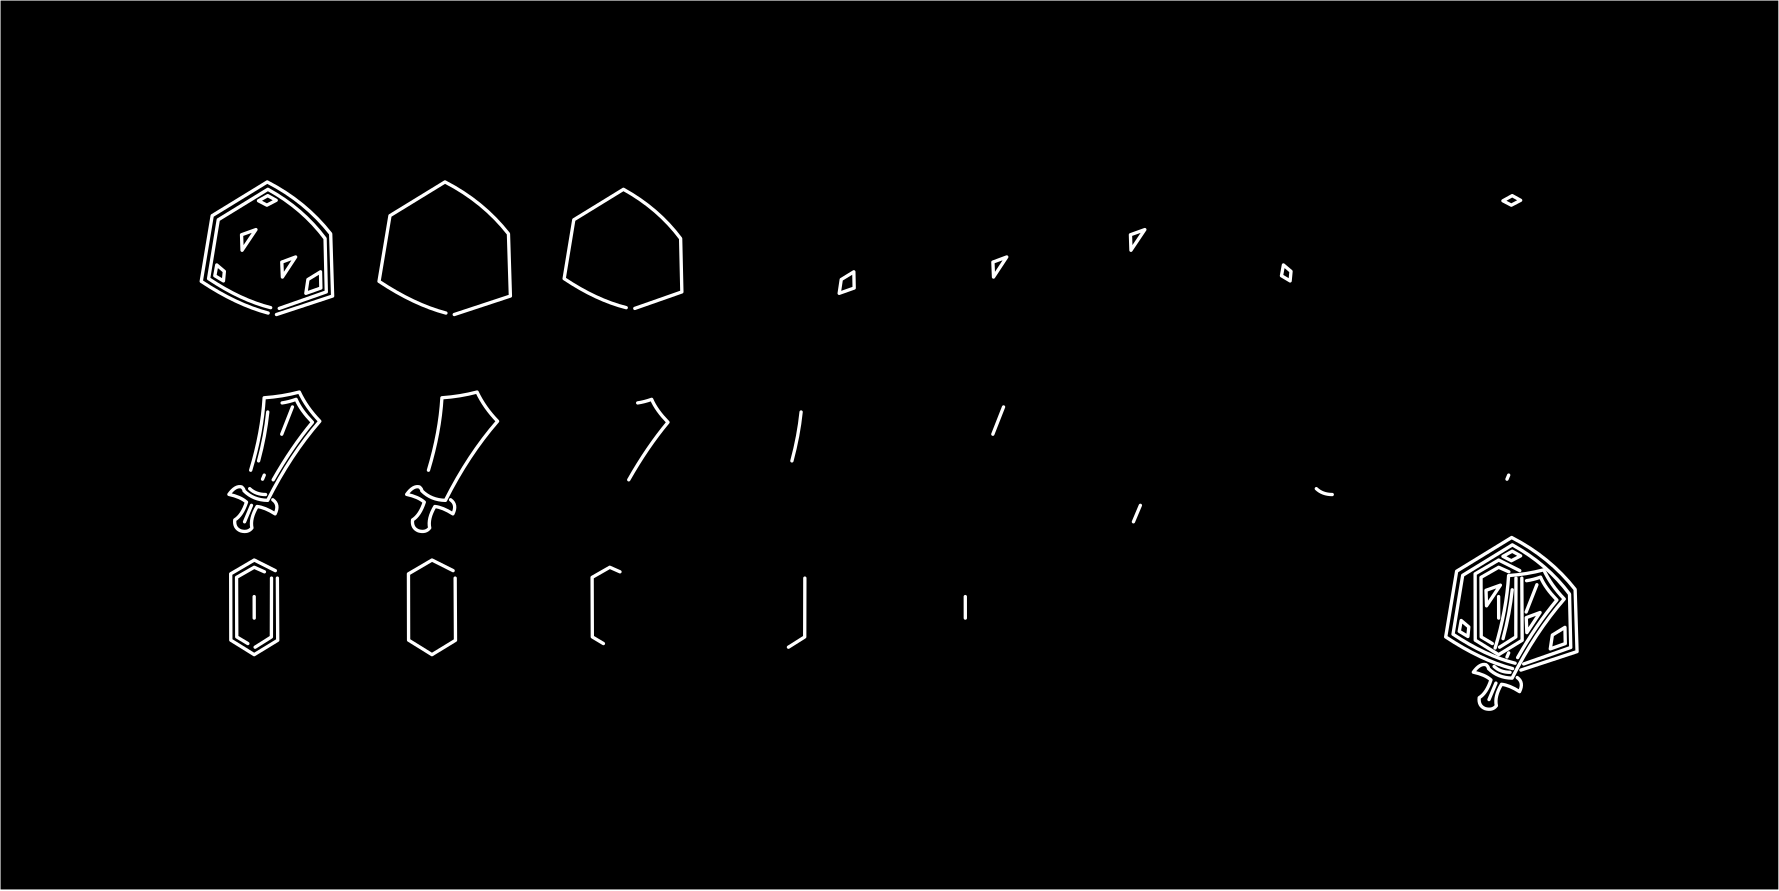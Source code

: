 <?xml version="1.0"?>
<!DOCTYPE ipe SYSTEM "ipe.dtd">
<ipe version="70212" creator="Ipe 7.2.13">
<info created="D:20200915234022" modified="D:20200916174353"/>
<ipestyle name="basic">
<symbol name="arrow/arc(spx)">
<path stroke="sym-stroke" fill="sym-stroke" pen="sym-pen">
0 0 m
-1 0.333 l
-1 -0.333 l
h
</path>
</symbol>
<symbol name="arrow/farc(spx)">
<path stroke="sym-stroke" fill="white" pen="sym-pen">
0 0 m
-1 0.333 l
-1 -0.333 l
h
</path>
</symbol>
<symbol name="arrow/ptarc(spx)">
<path stroke="sym-stroke" fill="sym-stroke" pen="sym-pen">
0 0 m
-1 0.333 l
-0.8 0 l
-1 -0.333 l
h
</path>
</symbol>
<symbol name="arrow/fptarc(spx)">
<path stroke="sym-stroke" fill="white" pen="sym-pen">
0 0 m
-1 0.333 l
-0.8 0 l
-1 -0.333 l
h
</path>
</symbol>
<symbol name="mark/circle(sx)" transformations="translations">
<path fill="sym-stroke">
0.6 0 0 0.6 0 0 e
0.4 0 0 0.4 0 0 e
</path>
</symbol>
<symbol name="mark/disk(sx)" transformations="translations">
<path fill="sym-stroke">
0.6 0 0 0.6 0 0 e
</path>
</symbol>
<symbol name="mark/fdisk(sfx)" transformations="translations">
<group>
<path fill="sym-fill">
0.5 0 0 0.5 0 0 e
</path>
<path fill="sym-stroke" fillrule="eofill">
0.6 0 0 0.6 0 0 e
0.4 0 0 0.4 0 0 e
</path>
</group>
</symbol>
<symbol name="mark/box(sx)" transformations="translations">
<path fill="sym-stroke" fillrule="eofill">
-0.6 -0.6 m
0.6 -0.6 l
0.6 0.6 l
-0.6 0.6 l
h
-0.4 -0.4 m
0.4 -0.4 l
0.4 0.4 l
-0.4 0.4 l
h
</path>
</symbol>
<symbol name="mark/square(sx)" transformations="translations">
<path fill="sym-stroke">
-0.6 -0.6 m
0.6 -0.6 l
0.6 0.6 l
-0.6 0.6 l
h
</path>
</symbol>
<symbol name="mark/fsquare(sfx)" transformations="translations">
<group>
<path fill="sym-fill">
-0.5 -0.5 m
0.5 -0.5 l
0.5 0.5 l
-0.5 0.5 l
h
</path>
<path fill="sym-stroke" fillrule="eofill">
-0.6 -0.6 m
0.6 -0.6 l
0.6 0.6 l
-0.6 0.6 l
h
-0.4 -0.4 m
0.4 -0.4 l
0.4 0.4 l
-0.4 0.4 l
h
</path>
</group>
</symbol>
<symbol name="mark/cross(sx)" transformations="translations">
<group>
<path fill="sym-stroke">
-0.43 -0.57 m
0.57 0.43 l
0.43 0.57 l
-0.57 -0.43 l
h
</path>
<path fill="sym-stroke">
-0.43 0.57 m
0.57 -0.43 l
0.43 -0.57 l
-0.57 0.43 l
h
</path>
</group>
</symbol>
<symbol name="arrow/fnormal(spx)">
<path stroke="sym-stroke" fill="white" pen="sym-pen">
0 0 m
-1 0.333 l
-1 -0.333 l
h
</path>
</symbol>
<symbol name="arrow/pointed(spx)">
<path stroke="sym-stroke" fill="sym-stroke" pen="sym-pen">
0 0 m
-1 0.333 l
-0.8 0 l
-1 -0.333 l
h
</path>
</symbol>
<symbol name="arrow/fpointed(spx)">
<path stroke="sym-stroke" fill="white" pen="sym-pen">
0 0 m
-1 0.333 l
-0.8 0 l
-1 -0.333 l
h
</path>
</symbol>
<symbol name="arrow/linear(spx)">
<path stroke="sym-stroke" pen="sym-pen">
-1 0.333 m
0 0 l
-1 -0.333 l
</path>
</symbol>
<symbol name="arrow/fdouble(spx)">
<path stroke="sym-stroke" fill="white" pen="sym-pen">
0 0 m
-1 0.333 l
-1 -0.333 l
h
-1 0 m
-2 0.333 l
-2 -0.333 l
h
</path>
</symbol>
<symbol name="arrow/double(spx)">
<path stroke="sym-stroke" fill="sym-stroke" pen="sym-pen">
0 0 m
-1 0.333 l
-1 -0.333 l
h
-1 0 m
-2 0.333 l
-2 -0.333 l
h
</path>
</symbol>
<pen name="heavier" value="0.8"/>
<pen name="fat" value="1.2"/>
<pen name="ultrafat" value="2"/>
<symbolsize name="large" value="5"/>
<symbolsize name="small" value="2"/>
<symbolsize name="tiny" value="1.1"/>
<arrowsize name="large" value="10"/>
<arrowsize name="small" value="5"/>
<arrowsize name="tiny" value="3"/>
<color name="red" value="1 0 0"/>
<color name="green" value="0 1 0"/>
<color name="blue" value="0 0 1"/>
<color name="yellow" value="1 1 0"/>
<color name="orange" value="1 0.647 0"/>
<color name="gold" value="1 0.843 0"/>
<color name="purple" value="0.627 0.125 0.941"/>
<color name="gray" value="0.745"/>
<color name="brown" value="0.647 0.165 0.165"/>
<color name="navy" value="0 0 0.502"/>
<color name="pink" value="1 0.753 0.796"/>
<color name="seagreen" value="0.18 0.545 0.341"/>
<color name="turquoise" value="0.251 0.878 0.816"/>
<color name="violet" value="0.933 0.51 0.933"/>
<color name="darkblue" value="0 0 0.545"/>
<color name="darkcyan" value="0 0.545 0.545"/>
<color name="darkgray" value="0.663"/>
<color name="darkgreen" value="0 0.392 0"/>
<color name="darkmagenta" value="0.545 0 0.545"/>
<color name="darkorange" value="1 0.549 0"/>
<color name="darkred" value="0.545 0 0"/>
<color name="lightblue" value="0.678 0.847 0.902"/>
<color name="lightcyan" value="0.878 1 1"/>
<color name="lightgray" value="0.827"/>
<color name="lightgreen" value="0.565 0.933 0.565"/>
<color name="lightyellow" value="1 1 0.878"/>
<dashstyle name="dashed" value="[4] 0"/>
<dashstyle name="dotted" value="[1 3] 0"/>
<dashstyle name="dash dotted" value="[4 2 1 2] 0"/>
<dashstyle name="dash dot dotted" value="[4 2 1 2 1 2] 0"/>
<textsize name="large" value="\large"/>
<textsize name="Large" value="\Large"/>
<textsize name="LARGE" value="\LARGE"/>
<textsize name="huge" value="\huge"/>
<textsize name="Huge" value="\Huge"/>
<textsize name="small" value="\small"/>
<textsize name="footnote" value="\footnotesize"/>
<textsize name="tiny" value="\tiny"/>
<textstyle name="center" begin="\begin{center}" end="\end{center}"/>
<textstyle name="itemize" begin="\begin{itemize}" end="\end{itemize}"/>
<textstyle name="item" begin="\begin{itemize}\item{}" end="\end{itemize}"/>
<gridsize name="4 pts" value="4"/>
<gridsize name="8 pts (~3 mm)" value="8"/>
<gridsize name="16 pts (~6 mm)" value="16"/>
<gridsize name="32 pts (~12 mm)" value="32"/>
<gridsize name="10 pts (~3.5 mm)" value="10"/>
<gridsize name="20 pts (~7 mm)" value="20"/>
<gridsize name="14 pts (~5 mm)" value="14"/>
<gridsize name="28 pts (~10 mm)" value="28"/>
<gridsize name="56 pts (~20 mm)" value="56"/>
<anglesize name="90 deg" value="90"/>
<anglesize name="60 deg" value="60"/>
<anglesize name="45 deg" value="45"/>
<anglesize name="30 deg" value="30"/>
<anglesize name="22.5 deg" value="22.5"/>
<opacity name="10%" value="0.1"/>
<opacity name="30%" value="0.3"/>
<opacity name="50%" value="0.5"/>
<opacity name="75%" value="0.75"/>
<tiling name="falling" angle="-60" step="4" width="1"/>
<tiling name="rising" angle="30" step="4" width="1"/>
</ipestyle>
<page>
<layer name="alpha"/>
<layer name="beta"/>
<layer name="gamma"/>
<layer name="delta"/>
<view layers="delta" active="delta"/>
<path layer="delta" fill="black">
0 768 m
0 448 l
640 448 l
640 768 l
h
</path>
<path layer="alpha" matrix="0.83191 0 0 0.83191 -354.749 218.679" stroke="violet" pen="heavier" cap="1" join="1">
548.393 540.66 m
548.132 547.134 l
554.12 549.356 l
h
</path>
<path matrix="0.698615 0 0 0.698615 51.2854 210.875" stroke="violet" pen="heavier" cap="1" join="1">
63.8285 692.034 m
59.5021 694.288 l
64.2815 696.943 l
68.6316 694.537 l
h
</path>
<path matrix="0.698615 0 0 0.698615 51.2854 210.875" stroke="violet" pen="heavier" cap="1" join="1">
41.4464 652.999 m
36.9988 655.654 l
37.9946 661.23 l
41.911 657.911 l
h
</path>
<path matrix="0.628754 0 0 0.628754 55.6625 257.719" stroke="violet" pen="heavier" cap="1" join="1">
49.7528 668.597 m
49.4554 677.485 l
57.6976 680.436 l
h
</path>
<path matrix="0.970299 0 0 0.970299 -431.019 143.256" stroke="violet" pen="heavier" cap="1" join="1">
543.492 527.923 m
531.709 531.038
518.67 539.685 c
522.732 564.06 l
543.148 576.569 l
557.327 569.274
566.695 557.326 c
567.412 534.241 l
546.58 527.378 l
</path>
<path matrix="0.970299 0 0 0.970299 -431.019 143.256" stroke="violet" pen="heavier" cap="1" join="1">
544.431 529.921 m
533.334 532.711
521.394 540.689 c
524.979 562.531 l
543.396 573.837 l
556.323 566.693
564.614 555.572 c
565.07 535.771 l
547.61 529.649 l
</path>
<path matrix="0.698615 0 0 0.698615 52.1121 210.323" stroke="violet" pen="heavier" cap="1" join="1">
90.4531 650.131 m
90.2778 658.484 l
83.7883 654.512 l
82.7263 647.393 l
h
</path>
<path matrix="0.970299 0 0 0.970299 -367.019 143.256" stroke="violet" pen="heavier" cap="1" join="1">
543.492 527.923 m
531.709 531.038
518.67 539.685 c
522.732 564.06 l
543.148 576.569 l
557.327 569.274
566.695 557.326 c
567.412 534.241 l
546.58 527.378 l
</path>
<path matrix="0.970299 0 0 0.970299 -303.019 143.256" stroke="violet" pen="heavier" cap="1" join="1">
544.431 529.921 m
533.334 532.711
521.394 540.689 c
524.979 562.531 l
543.396 573.837 l
556.323 566.693
564.614 555.572 c
565.07 535.771 l
547.61 529.649 l
</path>
<path matrix="0.698615 0 0 0.698615 244.112 210.323" stroke="violet" pen="heavier" cap="1" join="1">
90.4531 650.131 m
90.2778 658.484 l
83.7883 654.512 l
82.7263 647.393 l
h
</path>
<path matrix="0.83191 0 0 0.83191 -98.749 218.679" stroke="violet" pen="heavier" cap="1" join="1">
548.393 540.66 m
548.132 547.134 l
554.12 549.356 l
h
</path>
<path matrix="0.628754 0 0 0.628754 375.663 257.719" stroke="violet" pen="heavier" cap="1" join="1">
49.7528 668.597 m
49.4554 677.485 l
57.6976 680.436 l
h
</path>
<path matrix="0.698615 0 0 0.698615 435.285 210.875" stroke="violet" pen="heavier" cap="1" join="1">
41.4464 652.999 m
36.9988 655.654 l
37.9946 661.23 l
41.911 657.911 l
h
</path>
<path matrix="0.698615 0 0 0.698615 499.285 210.875" stroke="violet" pen="heavier" cap="1" join="1">
63.8285 692.034 m
59.5021 694.288 l
64.2815 696.943 l
68.6316 694.537 l
h
</path>
<path layer="gamma" matrix="0.698615 0 0 0.698615 -95.9371 219.85" stroke="turquoise" pen="heavier" cap="1" join="1">
282.213 561.154 m
287.733 575.211 l
</path>
<path matrix="0.698615 0 0 0.698615 52.1121 146.323" stroke="turquoise" pen="heavier" cap="1" join="1">
51.1321 621.275 m
54.7086 629.748 l
</path>
<path matrix="0.970299 0 0 0.970299 -431.019 79.256" stroke="turquoise" pen="heavier" cap="1" join="1">
537.011 535.572 m
541.268 549.659
542.014 562.446 c
548.763 562.905
555.052 564.575 c
557.766 558.806
562.661 553.748 c
551.826 541.308
543.309 524.389 c
538.007 524.481
534.541 527.946 c
534.582 528.585
533.65 529.372 c
531.37 529.996
528.932 526.607 c
533.233 525.702
535.466 523.732 c
533.854 518.819
531.117 517.137 c
530.749 514.1
533.316 513.074 c
536.089 512.299
537.474 514.174 c
536.71 517.578
539.385 522.107 c
542.298 521.8
546.077 519.383 c
547.762 522.793
545.221 524.61 c
</path>
<path matrix="0.99 0 0 0.99 0.95893 -57.6263" stroke="turquoise" pen="heavier" cap="1" join="1">
96.1992 684.351 m
95.3275 675.757
92.8561 666.573 c
</path>
<path matrix="0.99 0 0 0.99 0.95893 -57.6263" stroke="turquoise" pen="heavier" cap="1" join="1">
98.1657 659.69 m
104.931 671.608
112.443 680.614 c
108.195 684.98
106.504 688.952 c
103.869 688.008
101.417 687.654 c
</path>
<path matrix="0.698615 0 0 0.698615 52.1121 146.323" stroke="turquoise" pen="heavier" cap="1" join="1">
53.767 638.348 m
56.9458 635.321
61.9714 635.321 c
</path>
<path matrix="0.558892 0 0 0.558892 60.6139 236.345" stroke="turquoise" pen="heavier" cap="1" join="1">
60.2905 642.973 m
61.3967 645.594 l
</path>
<path matrix="0.970299 0 0 0.970299 -367.019 79.256" stroke="turquoise" pen="heavier" cap="1" join="1">
537.011 535.572 m
541.268 549.659
542.014 562.446 c
548.763 562.905
555.052 564.575 c
557.766 558.806
562.661 553.748 c
551.826 541.308
543.309 524.389 c
538.007 524.481
534.541 527.946 c
534.582 528.585
533.65 529.372 c
531.37 529.996
528.932 526.607 c
533.233 525.702
535.466 523.732 c
533.854 518.819
531.117 517.137 c
530.749 514.1
533.316 513.074 c
536.089 512.299
537.474 514.174 c
536.71 517.578
539.385 522.107 c
542.298 521.8
546.077 519.383 c
547.762 522.793
545.221 524.61 c
</path>
<path matrix="0.99 0 0 0.99 128.959 -57.6263" stroke="turquoise" pen="heavier" cap="1" join="1">
98.1657 659.69 m
104.931 671.608
112.443 680.614 c
108.195 684.98
106.504 688.952 c
103.869 688.008
101.417 687.654 c
</path>
<path matrix="0.99 0 0 0.99 192.959 -57.6263" stroke="turquoise" pen="heavier" cap="1" join="1">
96.1992 684.351 m
95.3275 675.757
92.8561 666.573 c
</path>
<path matrix="0.698615 0 0 0.698615 160.063 219.85" stroke="turquoise" pen="heavier" cap="1" join="1">
282.213 561.154 m
287.733 575.211 l
</path>
<path matrix="0.698615 0 0 0.698615 372.112 146.323" stroke="turquoise" pen="heavier" cap="1" join="1">
51.1321 621.275 m
54.7086 629.748 l
</path>
<path matrix="0.698615 0 0 0.698615 436.112 146.323" stroke="turquoise" pen="heavier" cap="1" join="1">
53.767 638.348 m
56.9458 635.321
61.9714 635.321 c
</path>
<path matrix="0.558892 0 0 0.558892 508.614 236.345" stroke="turquoise" pen="heavier" cap="1" join="1">
60.2905 642.973 m
61.3967 645.594 l
</path>
<path layer="beta" matrix="0.970299 0 0 0.970299 2.84812 -108.39" stroke="gold" pen="heavier" cap="1" join="1">
99.772 688.935 m
99.895 665.866 l
91.162 660.534 l
82.495 665.912 l
82.447 690.516 l
91.177 695.638 l
99.013 691.701 l
</path>
<path matrix="0.970299 0 0 0.970299 2.84812 -108.39" stroke="gold" pen="heavier" cap="1" join="1">
97.5945 688.936 m
97.5437 667.106 l
91.51 663.302 l
</path>
<path matrix="0.970299 0 0 0.970299 2.84812 -108.39" stroke="gold" pen="heavier" cap="1" join="1">
88.819 664.647 m
84.703 667.112 l
84.627 689.21 l
91.1759 692.952 l
94.9653 691.272 l
</path>
<path matrix="0.970299 0 0 0.970299 2.84812 -108.39" stroke="gold" pen="heavier" cap="1" join="1">
91.163 682.076 m
91.176 674.096 l
</path>
<path matrix="0.970299 0 0 0.970299 66.8481 -108.39" stroke="gold" pen="heavier" cap="1" join="1">
99.772 688.935 m
99.895 665.866 l
91.162 660.534 l
82.495 665.912 l
82.447 690.516 l
91.177 695.638 l
99.013 691.701 l
</path>
<path matrix="0.970299 0 0 0.970299 130.848 -108.39" stroke="gold" pen="heavier" cap="1" join="1">
88.819 664.647 m
84.703 667.112 l
84.627 689.21 l
91.1759 692.952 l
94.9653 691.272 l
</path>
<path matrix="0.970299 0 0 0.970299 194.848 -108.39" stroke="gold" pen="heavier" cap="1" join="1">
97.5945 688.936 m
97.5437 667.106 l
91.51 663.302 l
</path>
<path matrix="0.970299 0 0 0.970299 258.848 -108.39" stroke="gold" pen="heavier" cap="1" join="1">
91.163 682.076 m
91.176 674.096 l
</path>
<path matrix="0.83191 0 0 0.83191 93.251 90.679" stroke="violet" pen="heavier" cap="1" join="1">
548.393 540.66 m
548.132 547.134 l
554.12 549.356 l
h
</path>
<path matrix="0.698615 0 0 0.698615 499.285 82.875" stroke="violet" pen="heavier" cap="1" join="1">
63.8285 692.034 m
59.5021 694.288 l
64.2815 696.943 l
68.6316 694.537 l
h
</path>
<path matrix="0.698615 0 0 0.698615 499.285 82.875" stroke="violet" pen="heavier" cap="1" join="1">
41.4464 652.999 m
36.9988 655.654 l
37.9946 661.23 l
41.911 657.911 l
h
</path>
<path matrix="0.628754 0 0 0.628754 503.663 129.719" stroke="violet" pen="heavier" cap="1" join="1">
49.7528 668.597 m
49.4554 677.485 l
57.6976 680.436 l
h
</path>
<path matrix="0.970299 0 0 0.970299 450.848 -108.39" stroke="gold" pen="heavier" cap="1" join="1">
99.772 688.935 m
99.895 665.866 l
91.162 660.534 l
82.495 665.912 l
82.447 690.516 l
91.177 695.638 l
99.013 691.701 l
</path>
<path matrix="0.970299 0 0 0.970299 450.848 -108.39" stroke="gold" pen="heavier" cap="1" join="1">
97.5945 688.936 m
97.5437 667.106 l
91.51 663.302 l
</path>
<path matrix="0.970299 0 0 0.970299 450.848 -108.39" stroke="gold" pen="heavier" cap="1" join="1">
88.819 664.647 m
84.703 667.112 l
84.627 689.21 l
91.1759 692.952 l
94.9653 691.272 l
</path>
<path matrix="0.698615 0 0 0.698615 352.063 155.85" stroke="turquoise" pen="heavier" cap="1" join="1">
282.213 561.154 m
287.733 575.211 l
</path>
<path matrix="0.698615 0 0 0.698615 500.112 82.323" stroke="turquoise" pen="heavier" cap="1" join="1">
51.1321 621.275 m
54.7086 629.748 l
</path>
<path matrix="0.970299 0 0 0.970299 16.981 15.256" stroke="violet" pen="heavier" cap="1" join="1">
543.492 527.923 m
531.709 531.038
518.67 539.685 c
522.732 564.06 l
543.148 576.569 l
557.327 569.274
566.695 557.326 c
567.412 534.241 l
546.58 527.378 l
</path>
<path matrix="0.970299 0 0 0.970299 16.981 15.256" stroke="violet" pen="heavier" cap="1" join="1">
544.431 529.921 m
533.334 532.711
521.394 540.689 c
524.979 562.531 l
543.396 573.837 l
556.323 566.693
564.614 555.572 c
565.07 535.771 l
547.61 529.649 l
</path>
<path matrix="0.970299 0 0 0.970299 16.981 15.256" stroke="turquoise" pen="heavier" cap="1" join="1">
537.011 535.572 m
541.268 549.659
542.014 562.446 c
548.763 562.905
555.052 564.575 c
557.766 558.806
562.661 553.748 c
551.826 541.308
543.309 524.389 c
538.007 524.481
534.541 527.946 c
534.582 528.585
533.65 529.372 c
531.37 529.996
528.932 526.607 c
533.233 525.702
535.466 523.732 c
533.854 518.819
531.117 517.137 c
530.749 514.1
533.316 513.074 c
536.089 512.299
537.474 514.174 c
536.71 517.578
539.385 522.107 c
542.298 521.8
546.077 519.383 c
547.762 522.793
545.221 524.61 c
</path>
<path matrix="0.99 0 0 0.99 448.959 -121.626" stroke="turquoise" pen="heavier" cap="1" join="1">
96.1992 684.351 m
95.3275 675.757
92.8561 666.573 c
</path>
<path matrix="0.99 0 0 0.99 448.959 -121.626" stroke="turquoise" pen="heavier" cap="1" join="1">
98.1657 659.69 m
104.931 671.608
112.443 680.614 c
108.195 684.98
106.504 688.952 c
103.869 688.008
101.417 687.654 c
</path>
<path matrix="0.698615 0 0 0.698615 500.112 82.323" stroke="turquoise" pen="heavier" cap="1" join="1">
53.767 638.348 m
56.9458 635.321
61.9714 635.321 c
</path>
<path matrix="0.558892 0 0 0.558892 508.614 172.345" stroke="turquoise" pen="heavier" cap="1" join="1">
60.2905 642.973 m
61.3967 645.594 l
</path>
<path matrix="0.970299 0 0 0.970299 450.848 -108.39" stroke="gold" pen="heavier" cap="1" join="1">
91.163 682.076 m
91.176 674.096 l
</path>
<path matrix="0.698615 0 0 0.698615 500.112 82.323" stroke="violet" pen="heavier" cap="1" join="1">
90.4531 650.131 m
90.2778 658.484 l
83.7883 654.512 l
82.7263 647.393 l
h
</path>
<path layer="delta" matrix="0.83191 0 0 0.83191 -354.749 218.679" stroke="white" pen="fat" cap="1" join="1">
548.393 540.66 m
548.132 547.134 l
554.12 549.356 l
h
</path>
<path matrix="0.698615 0 0 0.698615 51.2854 210.875" stroke="white" pen="fat" cap="1" join="1">
63.8285 692.034 m
59.5021 694.288 l
64.2815 696.943 l
68.6316 694.537 l
h
</path>
<path matrix="0.698615 0 0 0.698615 51.2854 210.875" stroke="white" pen="fat" cap="1" join="1">
41.4464 652.999 m
36.9988 655.654 l
37.9946 661.23 l
41.911 657.911 l
h
</path>
<path matrix="0.628754 0 0 0.628754 55.6625 257.719" stroke="white" pen="fat" cap="1" join="1">
49.7528 668.597 m
49.4554 677.485 l
57.6976 680.436 l
h
</path>
<path matrix="0.970299 0 0 0.970299 -431.019 143.256" stroke="white" pen="fat" cap="1" join="1">
543.492 527.923 m
531.709 531.038
518.67 539.685 c
522.732 564.06 l
543.148 576.569 l
557.327 569.274
566.695 557.326 c
567.412 534.241 l
546.58 527.378 l
</path>
<path matrix="0.970299 0 0 0.970299 -431.019 143.256" stroke="white" pen="fat" cap="1" join="1">
544.431 529.921 m
533.334 532.711
521.394 540.689 c
524.979 562.531 l
543.396 573.837 l
556.323 566.693
564.614 555.572 c
565.07 535.771 l
547.61 529.649 l
</path>
<path matrix="0.698615 0 0 0.698615 52.1121 210.323" stroke="white" pen="fat" cap="1" join="1">
90.4531 650.131 m
90.2778 658.484 l
83.7883 654.512 l
82.7263 647.393 l
h
</path>
<path matrix="0.970299 0 0 0.970299 -367.019 143.256" stroke="white" pen="fat" cap="1" join="1">
543.492 527.923 m
531.709 531.038
518.67 539.685 c
522.732 564.06 l
543.148 576.569 l
557.327 569.274
566.695 557.326 c
567.412 534.241 l
546.58 527.378 l
</path>
<path matrix="0.970299 0 0 0.970299 -303.019 143.256" stroke="white" pen="fat" cap="1" join="1">
544.431 529.921 m
533.334 532.711
521.394 540.689 c
524.979 562.531 l
543.396 573.837 l
556.323 566.693
564.614 555.572 c
565.07 535.771 l
547.61 529.649 l
</path>
<path matrix="0.698615 0 0 0.698615 244.112 210.323" stroke="white" pen="fat" cap="1" join="1">
90.4531 650.131 m
90.2778 658.484 l
83.7883 654.512 l
82.7263 647.393 l
h
</path>
<path matrix="0.83191 0 0 0.83191 -98.749 218.679" stroke="white" pen="fat" cap="1" join="1">
548.393 540.66 m
548.132 547.134 l
554.12 549.356 l
h
</path>
<path matrix="0.628754 0 0 0.628754 375.663 257.719" stroke="white" pen="fat" cap="1" join="1">
49.7528 668.597 m
49.4554 677.485 l
57.6976 680.436 l
h
</path>
<path matrix="0.698615 0 0 0.698615 435.285 210.875" stroke="white" pen="fat" cap="1" join="1">
41.4464 652.999 m
36.9988 655.654 l
37.9946 661.23 l
41.911 657.911 l
h
</path>
<path matrix="0.698615 0 0 0.698615 499.285 210.875" stroke="white" pen="fat" cap="1" join="1">
63.8285 692.034 m
59.5021 694.288 l
64.2815 696.943 l
68.6316 694.537 l
h
</path>
<path matrix="0.698615 0 0 0.698615 -95.9371 219.85" stroke="white" pen="fat" cap="1" join="1">
282.213 561.154 m
287.733 575.211 l
</path>
<path matrix="0.698615 0 0 0.698615 52.1121 146.323" stroke="white" pen="fat" cap="1" join="1">
51.1321 621.275 m
54.7086 629.748 l
</path>
<path matrix="0.970299 0 0 0.970299 -431.019 79.256" stroke="white" pen="fat" cap="1" join="1">
537.011 535.572 m
541.268 549.659
542.014 562.446 c
548.763 562.905
555.052 564.575 c
557.766 558.806
562.661 553.748 c
551.826 541.308
543.309 524.389 c
538.007 524.481
534.541 527.946 c
534.582 528.585
533.65 529.372 c
531.37 529.996
528.932 526.607 c
533.233 525.702
535.466 523.732 c
533.854 518.819
531.117 517.137 c
530.749 514.1
533.316 513.074 c
536.089 512.299
537.474 514.174 c
536.71 517.578
539.385 522.107 c
542.298 521.8
546.077 519.383 c
547.762 522.793
545.221 524.61 c
</path>
<path matrix="0.99 0 0 0.99 0.95893 -57.6263" stroke="white" pen="fat" cap="1" join="1">
96.1992 684.351 m
95.3275 675.757
92.8561 666.573 c
</path>
<path matrix="0.99 0 0 0.99 0.95893 -57.6263" stroke="white" pen="fat" cap="1" join="1">
98.1657 659.69 m
104.931 671.608
112.443 680.614 c
108.195 684.98
106.504 688.952 c
103.869 688.008
101.417 687.654 c
</path>
<path matrix="0.698615 0 0 0.698615 52.1121 146.323" stroke="white" pen="fat" cap="1" join="1">
53.767 638.348 m
56.9458 635.321
61.9714 635.321 c
</path>
<path matrix="0.558892 0 0 0.558892 60.6139 236.345" stroke="white" pen="fat" cap="1" join="1">
60.2905 642.973 m
61.3967 645.594 l
</path>
<path matrix="0.970299 0 0 0.970299 -367.019 79.256" stroke="white" pen="fat" cap="1" join="1">
537.011 535.572 m
541.268 549.659
542.014 562.446 c
548.763 562.905
555.052 564.575 c
557.766 558.806
562.661 553.748 c
551.826 541.308
543.309 524.389 c
538.007 524.481
534.541 527.946 c
534.582 528.585
533.65 529.372 c
531.37 529.996
528.932 526.607 c
533.233 525.702
535.466 523.732 c
533.854 518.819
531.117 517.137 c
530.749 514.1
533.316 513.074 c
536.089 512.299
537.474 514.174 c
536.71 517.578
539.385 522.107 c
542.298 521.8
546.077 519.383 c
547.762 522.793
545.221 524.61 c
</path>
<path matrix="0.99 0 0 0.99 128.959 -57.6263" stroke="white" pen="fat" cap="1" join="1">
98.1657 659.69 m
104.931 671.608
112.443 680.614 c
108.195 684.98
106.504 688.952 c
103.869 688.008
101.417 687.654 c
</path>
<path matrix="0.99 0 0 0.99 192.959 -57.6263" stroke="white" pen="fat" cap="1" join="1">
96.1992 684.351 m
95.3275 675.757
92.8561 666.573 c
</path>
<path matrix="0.698615 0 0 0.698615 160.063 219.85" stroke="white" pen="fat" cap="1" join="1">
282.213 561.154 m
287.733 575.211 l
</path>
<path matrix="0.698615 0 0 0.698615 372.112 146.323" stroke="white" pen="fat" cap="1" join="1">
51.1321 621.275 m
54.7086 629.748 l
</path>
<path matrix="0.698615 0 0 0.698615 436.112 146.323" stroke="white" pen="fat" cap="1" join="1">
53.767 638.348 m
56.9458 635.321
61.9714 635.321 c
</path>
<path matrix="0.558892 0 0 0.558892 508.614 236.345" stroke="white" pen="fat" cap="1" join="1">
60.2905 642.973 m
61.3967 645.594 l
</path>
<path matrix="0.970299 0 0 0.970299 2.84812 -108.39" stroke="white" pen="fat" cap="1" join="1">
99.772 688.935 m
99.895 665.866 l
91.162 660.534 l
82.495 665.912 l
82.447 690.516 l
91.177 695.638 l
99.013 691.701 l
</path>
<path matrix="0.970299 0 0 0.970299 2.84812 -108.39" stroke="white" pen="fat" cap="1" join="1">
97.5945 688.936 m
97.5437 667.106 l
91.51 663.302 l
</path>
<path matrix="0.970299 0 0 0.970299 2.84812 -108.39" stroke="white" pen="fat" cap="1" join="1">
88.819 664.647 m
84.703 667.112 l
84.627 689.21 l
91.1759 692.952 l
94.9653 691.272 l
</path>
<path matrix="0.970299 0 0 0.970299 2.84812 -108.39" stroke="white" pen="fat" cap="1" join="1">
91.163 682.076 m
91.176 674.096 l
</path>
<path matrix="0.970299 0 0 0.970299 66.8481 -108.39" stroke="white" pen="fat" cap="1" join="1">
99.772 688.935 m
99.895 665.866 l
91.162 660.534 l
82.495 665.912 l
82.447 690.516 l
91.177 695.638 l
99.013 691.701 l
</path>
<path matrix="0.970299 0 0 0.970299 130.848 -108.39" stroke="white" pen="fat" cap="1" join="1">
88.819 664.647 m
84.703 667.112 l
84.627 689.21 l
91.1759 692.952 l
94.9653 691.272 l
</path>
<path matrix="0.970299 0 0 0.970299 194.848 -108.39" stroke="white" pen="fat" cap="1" join="1">
97.5945 688.936 m
97.5437 667.106 l
91.51 663.302 l
</path>
<path matrix="0.970299 0 0 0.970299 258.848 -108.39" stroke="white" pen="fat" cap="1" join="1">
91.163 682.076 m
91.176 674.096 l
</path>
<path matrix="0.83191 0 0 0.83191 93.251 90.679" stroke="white" pen="fat" cap="1" join="1">
548.393 540.66 m
548.132 547.134 l
554.12 549.356 l
h
</path>
<path matrix="0.698615 0 0 0.698615 499.285 82.875" stroke="white" pen="fat" cap="1" join="1">
63.8285 692.034 m
59.5021 694.288 l
64.2815 696.943 l
68.6316 694.537 l
h
</path>
<path matrix="0.698615 0 0 0.698615 499.285 82.875" stroke="white" pen="fat" cap="1" join="1">
41.4464 652.999 m
36.9988 655.654 l
37.9946 661.23 l
41.911 657.911 l
h
</path>
<path matrix="0.628754 0 0 0.628754 503.663 129.719" stroke="white" pen="fat" cap="1" join="1">
49.7528 668.597 m
49.4554 677.485 l
57.6976 680.436 l
h
</path>
<path matrix="0.970299 0 0 0.970299 450.848 -108.39" stroke="white" pen="fat" cap="1" join="1">
99.772 688.935 m
99.895 665.866 l
91.162 660.534 l
82.495 665.912 l
82.447 690.516 l
91.177 695.638 l
99.013 691.701 l
</path>
<path matrix="0.970299 0 0 0.970299 450.848 -108.39" stroke="white" pen="fat" cap="1" join="1">
97.5945 688.936 m
97.5437 667.106 l
91.51 663.302 l
</path>
<path matrix="0.970299 0 0 0.970299 450.848 -108.39" stroke="white" pen="fat" cap="1" join="1">
88.819 664.647 m
84.703 667.112 l
84.627 689.21 l
91.1759 692.952 l
94.9653 691.272 l
</path>
<path matrix="0.698615 0 0 0.698615 352.063 155.85" stroke="white" pen="fat" cap="1" join="1">
282.213 561.154 m
287.733 575.211 l
</path>
<path matrix="0.698615 0 0 0.698615 500.112 82.323" stroke="white" pen="fat" cap="1" join="1">
51.1321 621.275 m
54.7086 629.748 l
</path>
<path matrix="0.970299 0 0 0.970299 16.981 15.256" stroke="white" pen="fat" cap="1" join="1">
543.492 527.923 m
531.709 531.038
518.67 539.685 c
522.732 564.06 l
543.148 576.569 l
557.327 569.274
566.695 557.326 c
567.412 534.241 l
546.58 527.378 l
</path>
<path matrix="0.970299 0 0 0.970299 16.981 15.256" stroke="white" pen="fat" cap="1" join="1">
544.431 529.921 m
533.334 532.711
521.394 540.689 c
524.979 562.531 l
543.396 573.837 l
556.323 566.693
564.614 555.572 c
565.07 535.771 l
547.61 529.649 l
</path>
<path matrix="0.970299 0 0 0.970299 16.981 15.256" stroke="white" pen="fat" cap="1" join="1">
537.011 535.572 m
541.268 549.659
542.014 562.446 c
548.763 562.905
555.052 564.575 c
557.766 558.806
562.661 553.748 c
551.826 541.308
543.309 524.389 c
538.007 524.481
534.541 527.946 c
534.582 528.585
533.65 529.372 c
531.37 529.996
528.932 526.607 c
533.233 525.702
535.466 523.732 c
533.854 518.819
531.117 517.137 c
530.749 514.1
533.316 513.074 c
536.089 512.299
537.474 514.174 c
536.71 517.578
539.385 522.107 c
542.298 521.8
546.077 519.383 c
547.762 522.793
545.221 524.61 c
</path>
<path matrix="0.99 0 0 0.99 448.959 -121.626" stroke="white" pen="fat" cap="1" join="1">
96.1992 684.351 m
95.3275 675.757
92.8561 666.573 c
</path>
<path matrix="0.99 0 0 0.99 448.959 -121.626" stroke="white" pen="fat" cap="1" join="1">
98.1657 659.69 m
104.931 671.608
112.443 680.614 c
108.195 684.98
106.504 688.952 c
103.869 688.008
101.417 687.654 c
</path>
<path matrix="0.698615 0 0 0.698615 500.112 82.323" stroke="white" pen="fat" cap="1" join="1">
53.767 638.348 m
56.9458 635.321
61.9714 635.321 c
</path>
<path matrix="0.558892 0 0 0.558892 508.614 172.345" stroke="white" pen="fat" cap="1" join="1">
60.2905 642.973 m
61.3967 645.594 l
</path>
<path matrix="0.970299 0 0 0.970299 450.848 -108.39" stroke="white" pen="fat" cap="1" join="1">
91.163 682.076 m
91.176 674.096 l
</path>
<path matrix="0.698615 0 0 0.698615 500.112 82.323" stroke="white" pen="fat" cap="1" join="1">
90.4531 650.131 m
90.2778 658.484 l
83.7883 654.512 l
82.7263 647.393 l
h
</path>
</page>
</ipe>

